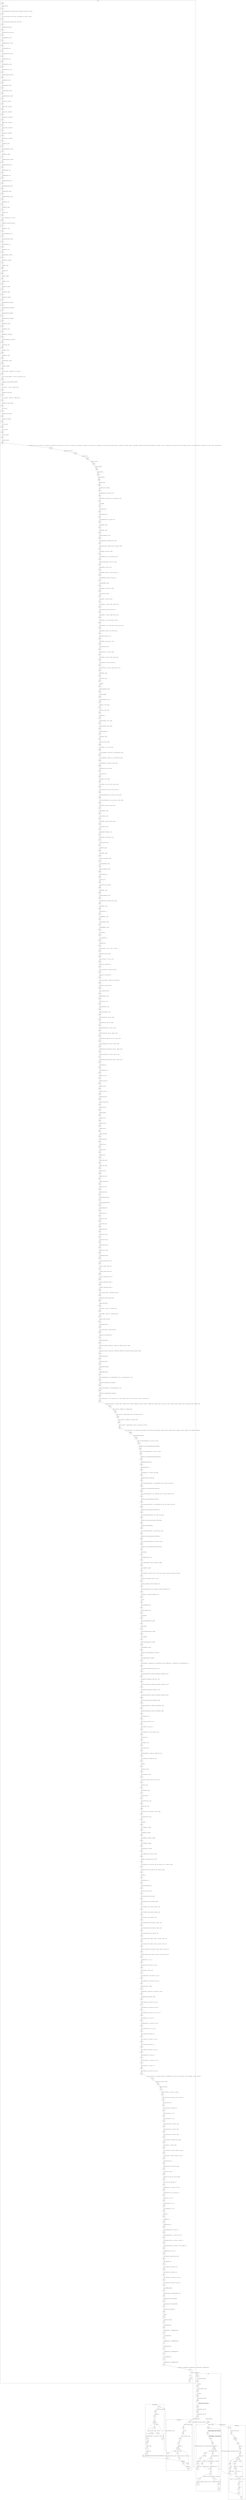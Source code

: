 digraph CFA {
106 [shape="circle" label="N106\n449"]
119 [shape="circle" label="N119\n448"]
120 [shape="circle" label="N120\n447"]
121 [shape="circle" label="N121\n446"]
122 [shape="circle" label="N122\n445"]
123 [shape="circle" label="N123\n444"]
124 [shape="circle" label="N124\n443"]
125 [shape="circle" label="N125\n442"]
126 [shape="circle" label="N126\n441"]
127 [shape="circle" label="N127\n440"]
128 [shape="circle" label="N128\n439"]
129 [shape="circle" label="N129\n438"]
130 [shape="circle" label="N130\n437"]
131 [shape="circle" label="N131\n436"]
132 [shape="circle" label="N132\n435"]
133 [shape="circle" label="N133\n434"]
134 [shape="circle" label="N134\n433"]
135 [shape="circle" label="N135\n432"]
136 [shape="circle" label="N136\n431"]
137 [shape="circle" label="N137\n430"]
138 [shape="circle" label="N138\n429"]
139 [shape="circle" label="N139\n428"]
140 [shape="circle" label="N140\n427"]
141 [shape="circle" label="N141\n426"]
142 [shape="circle" label="N142\n425"]
143 [shape="circle" label="N143\n424"]
144 [shape="circle" label="N144\n423"]
145 [shape="circle" label="N145\n422"]
146 [shape="circle" label="N146\n421"]
147 [shape="circle" label="N147\n420"]
148 [shape="circle" label="N148\n419"]
149 [shape="circle" label="N149\n418"]
150 [shape="circle" label="N150\n417"]
151 [shape="circle" label="N151\n416"]
152 [shape="circle" label="N152\n415"]
153 [shape="circle" label="N153\n414"]
154 [shape="circle" label="N154\n413"]
155 [shape="circle" label="N155\n412"]
156 [shape="circle" label="N156\n411"]
157 [shape="circle" label="N157\n410"]
158 [shape="circle" label="N158\n409"]
159 [shape="circle" label="N159\n408"]
160 [shape="circle" label="N160\n407"]
161 [shape="circle" label="N161\n406"]
162 [shape="circle" label="N162\n405"]
163 [shape="circle" label="N163\n404"]
164 [shape="circle" label="N164\n403"]
165 [shape="circle" label="N165\n402"]
166 [shape="circle" label="N166\n401"]
167 [shape="circle" label="N167\n400"]
168 [shape="circle" label="N168\n399"]
169 [shape="circle" label="N169\n398"]
170 [shape="circle" label="N170\n397"]
171 [shape="circle" label="N171\n396"]
172 [shape="circle" label="N172\n395"]
173 [shape="circle" label="N173\n394"]
174 [shape="circle" label="N174\n393"]
175 [shape="circle" label="N175\n392"]
176 [shape="circle" label="N176\n391"]
177 [shape="circle" label="N177\n390"]
178 [shape="circle" label="N178\n389"]
179 [shape="circle" label="N179\n388"]
180 [shape="circle" label="N180\n387"]
181 [shape="circle" label="N181\n386"]
182 [shape="circle" label="N182\n385"]
183 [shape="circle" label="N183\n384"]
184 [shape="circle" label="N184\n383"]
185 [shape="circle" label="N185\n382"]
186 [shape="circle" label="N186\n381"]
187 [shape="circle" label="N187\n380"]
188 [shape="circle" label="N188\n379"]
189 [shape="circle" label="N189\n378"]
190 [shape="circle" label="N190\n377"]
191 [shape="circle" label="N191\n376"]
192 [shape="circle" label="N192\n375"]
193 [shape="circle" label="N193\n374"]
194 [shape="circle" label="N194\n373"]
195 [shape="circle" label="N195\n372"]
196 [shape="circle" label="N196\n371"]
197 [shape="circle" label="N197\n370"]
198 [shape="circle" label="N198\n369"]
199 [shape="circle" label="N199\n368"]
200 [shape="circle" label="N200\n367"]
201 [shape="circle" label="N201\n366"]
202 [shape="circle" label="N202\n365"]
203 [shape="circle" label="N203\n364"]
204 [shape="circle" label="N204\n363"]
205 [shape="circle" label="N205\n362"]
206 [shape="circle" label="N206\n361"]
207 [shape="circle" label="N207\n360"]
208 [shape="circle" label="N208\n359"]
209 [shape="circle" label="N209\n358"]
210 [shape="circle" label="N210\n357"]
211 [shape="circle" label="N211\n356"]
212 [shape="circle" label="N212\n355"]
213 [shape="circle" label="N213\n354"]
214 [shape="circle" label="N214\n353"]
215 [shape="circle" label="N215\n352"]
216 [shape="circle" label="N216\n351"]
217 [shape="circle" label="N217\n350"]
218 [shape="circle" label="N218\n349"]
219 [shape="circle" label="N219\n348"]
220 [shape="circle" label="N220\n347"]
221 [shape="circle" label="N221\n346"]
222 [shape="circle" label="N222\n345"]
223 [shape="circle" label="N223\n344"]
224 [shape="circle" label="N224\n343"]
225 [shape="circle" label="N225\n342"]
226 [shape="circle" label="N226\n341"]
227 [shape="circle" label="N227\n340"]
228 [shape="circle" label="N228\n339"]
229 [shape="circle" label="N229\n338"]
230 [shape="circle" label="N230\n337"]
231 [shape="circle" label="N231\n336"]
232 [shape="circle" label="N232\n335"]
233 [shape="circle" label="N233\n334"]
234 [shape="circle" label="N234\n333"]
235 [shape="circle" label="N235\n332"]
236 [shape="circle" label="N236\n331"]
237 [shape="circle" label="N237\n330"]
238 [shape="circle" label="N238\n329"]
239 [shape="circle" label="N239\n328"]
240 [shape="circle" label="N240\n327"]
241 [shape="circle" label="N241\n326"]
242 [shape="circle" label="N242\n325"]
243 [shape="circle" label="N243\n324"]
244 [shape="circle" label="N244\n323"]
245 [shape="circle" label="N245\n322"]
246 [shape="circle" label="N246\n321"]
247 [shape="circle" label="N247\n320"]
248 [shape="circle" label="N248\n319"]
249 [shape="circle" label="N249\n318"]
250 [shape="circle" label="N250\n317"]
251 [shape="circle" label="N251\n316"]
252 [shape="circle" label="N252\n315"]
253 [shape="circle" label="N253\n314"]
254 [shape="circle" label="N254\n313"]
255 [shape="circle" label="N255\n312"]
256 [shape="circle" label="N256\n311"]
257 [shape="circle" label="N257\n310"]
258 [shape="circle" label="N258\n309"]
259 [shape="circle" label="N259\n308"]
260 [shape="circle" label="N260\n307"]
261 [shape="circle" label="N261\n306"]
262 [shape="circle" label="N262\n305"]
263 [shape="circle" label="N263\n304"]
264 [shape="circle" label="N264\n303"]
265 [shape="circle" label="N265\n302"]
266 [shape="circle" label="N266\n301"]
267 [shape="circle" label="N267\n300"]
268 [shape="circle" label="N268\n299"]
269 [shape="circle" label="N269\n298"]
270 [shape="circle" label="N270\n297"]
271 [shape="circle" label="N271\n296"]
272 [shape="circle" label="N272\n295"]
273 [shape="circle" label="N273\n294"]
274 [shape="circle" label="N274\n293"]
275 [shape="circle" label="N275\n292"]
276 [shape="circle" label="N276\n291"]
277 [shape="circle" label="N277\n290"]
278 [shape="circle" label="N278\n289"]
279 [shape="circle" label="N279\n288"]
280 [shape="circle" label="N280\n287"]
281 [shape="circle" label="N281\n286"]
282 [shape="circle" label="N282\n285"]
283 [shape="circle" label="N283\n284"]
284 [shape="circle" label="N284\n283"]
285 [shape="circle" label="N285\n282"]
286 [shape="circle" label="N286\n281"]
287 [shape="circle" label="N287\n280"]
288 [shape="circle" label="N288\n279"]
289 [shape="circle" label="N289\n278"]
290 [shape="circle" label="N290\n277"]
291 [shape="circle" label="N291\n276"]
292 [shape="circle" label="N292\n275"]
293 [shape="circle" label="N293\n274"]
294 [shape="circle" label="N294\n273"]
295 [shape="circle" label="N295\n272"]
296 [shape="circle" label="N296\n271"]
297 [shape="circle" label="N297\n270"]
298 [shape="circle" label="N298\n269"]
299 [shape="circle" label="N299\n268"]
300 [shape="circle" label="N300\n267"]
301 [shape="circle" label="N301\n266"]
302 [shape="circle" label="N302\n265"]
303 [shape="circle" label="N303\n264"]
304 [shape="circle" label="N304\n263"]
305 [shape="circle" label="N305\n262"]
306 [shape="circle" label="N306\n261"]
307 [shape="circle" label="N307\n260"]
308 [shape="circle" label="N308\n259"]
309 [shape="circle" label="N309\n258"]
310 [shape="circle" label="N310\n257"]
311 [shape="circle" label="N311\n256"]
312 [shape="circle" label="N312\n255"]
313 [shape="circle" label="N313\n254"]
314 [shape="circle" label="N314\n253"]
315 [shape="circle" label="N315\n252"]
316 [shape="circle" label="N316\n251"]
317 [shape="circle" label="N317\n250"]
318 [shape="circle" label="N318\n249"]
319 [shape="circle" label="N319\n248"]
320 [shape="circle" label="N320\n247"]
321 [shape="circle" label="N321\n246"]
322 [shape="circle" label="N322\n245"]
323 [shape="circle" label="N323\n244"]
324 [shape="circle" label="N324\n243"]
325 [shape="circle" label="N325\n242"]
326 [shape="circle" label="N326\n241"]
327 [shape="circle" label="N327\n240"]
328 [shape="circle" label="N328\n239"]
329 [shape="circle" label="N329\n238"]
330 [shape="circle" label="N330\n237"]
331 [shape="circle" label="N331\n236"]
332 [shape="circle" label="N332\n235"]
333 [shape="circle" label="N333\n234"]
334 [shape="circle" label="N334\n233"]
335 [shape="circle" label="N335\n232"]
336 [shape="circle" label="N336\n231"]
337 [shape="circle" label="N337\n230"]
338 [shape="circle" label="N338\n229"]
339 [shape="circle" label="N339\n228"]
340 [shape="circle" label="N340\n227"]
341 [shape="circle" label="N341\n226"]
342 [shape="circle" label="N342\n225"]
343 [shape="circle" label="N343\n224"]
344 [shape="circle" label="N344\n223"]
345 [shape="circle" label="N345\n222"]
346 [shape="circle" label="N346\n221"]
347 [shape="circle" label="N347\n220"]
348 [shape="circle" label="N348\n219"]
349 [shape="circle" label="N349\n218"]
350 [shape="circle" label="N350\n217"]
351 [shape="circle" label="N351\n216"]
352 [shape="circle" label="N352\n215"]
353 [shape="circle" label="N353\n214"]
354 [shape="circle" label="N354\n213"]
355 [shape="circle" label="N355\n212"]
356 [shape="circle" label="N356\n211"]
357 [shape="circle" label="N357\n210"]
358 [shape="circle" label="N358\n209"]
359 [shape="circle" label="N359\n208"]
360 [shape="circle" label="N360\n207"]
361 [shape="circle" label="N361\n206"]
362 [shape="circle" label="N362\n205"]
363 [shape="circle" label="N363\n204"]
364 [shape="circle" label="N364\n203"]
365 [shape="circle" label="N365\n202"]
366 [shape="circle" label="N366\n201"]
367 [shape="circle" label="N367\n200"]
368 [shape="circle" label="N368\n199"]
369 [shape="circle" label="N369\n198"]
370 [shape="circle" label="N370\n197"]
371 [shape="circle" label="N371\n196"]
372 [shape="circle" label="N372\n195"]
373 [shape="circle" label="N373\n194"]
374 [shape="circle" label="N374\n193"]
375 [shape="circle" label="N375\n192"]
376 [shape="circle" label="N376\n191"]
377 [shape="circle" label="N377\n190"]
378 [shape="circle" label="N378\n189"]
379 [shape="circle" label="N379\n188"]
380 [shape="circle" label="N380\n187"]
381 [shape="circle" label="N381\n186"]
382 [shape="circle" label="N382\n185"]
383 [shape="circle" label="N383\n184"]
384 [shape="circle" label="N384\n183"]
385 [shape="circle" label="N385\n182"]
386 [shape="circle" label="N386\n181"]
387 [shape="circle" label="N387\n180"]
388 [shape="circle" label="N388\n179"]
389 [shape="circle" label="N389\n178"]
390 [shape="circle" label="N390\n177"]
391 [shape="circle" label="N391\n176"]
392 [shape="circle" label="N392\n175"]
393 [shape="circle" label="N393\n174"]
394 [shape="circle" label="N394\n173"]
395 [shape="circle" label="N395\n172"]
396 [shape="circle" label="N396\n171"]
397 [shape="circle" label="N397\n170"]
398 [shape="circle" label="N398\n169"]
399 [shape="circle" label="N399\n168"]
400 [shape="circle" label="N400\n167"]
401 [shape="circle" label="N401\n166"]
402 [shape="circle" label="N402\n165"]
403 [shape="circle" label="N403\n164"]
404 [shape="circle" label="N404\n163"]
405 [shape="circle" label="N405\n162"]
406 [shape="circle" label="N406\n161"]
407 [shape="circle" label="N407\n160"]
408 [shape="circle" label="N408\n159"]
409 [shape="circle" label="N409\n158"]
410 [shape="circle" label="N410\n157"]
411 [shape="circle" label="N411\n156"]
412 [shape="circle" label="N412\n155"]
413 [shape="circle" label="N413\n154"]
414 [shape="circle" label="N414\n153"]
415 [shape="circle" label="N415\n152"]
416 [shape="circle" label="N416\n151"]
417 [shape="circle" label="N417\n150"]
418 [shape="circle" label="N418\n149"]
419 [shape="circle" label="N419\n148"]
420 [shape="circle" label="N420\n147"]
421 [shape="circle" label="N421\n146"]
422 [shape="circle" label="N422\n145"]
423 [shape="circle" label="N423\n144"]
424 [shape="circle" label="N424\n143"]
425 [shape="circle" label="N425\n142"]
426 [shape="circle" label="N426\n141"]
427 [shape="circle" label="N427\n140"]
428 [shape="circle" label="N428\n139"]
429 [shape="circle" label="N429\n138"]
430 [shape="circle" label="N430\n137"]
431 [shape="circle" label="N431\n136"]
432 [shape="circle" label="N432\n135"]
433 [shape="circle" label="N433\n134"]
434 [shape="circle" label="N434\n133"]
435 [shape="circle" label="N435\n132"]
436 [shape="circle" label="N436\n131"]
437 [shape="circle" label="N437\n130"]
438 [shape="circle" label="N438\n129"]
439 [shape="circle" label="N439\n128"]
440 [shape="circle" label="N440\n127"]
441 [shape="circle" label="N441\n126"]
442 [shape="circle" label="N442\n125"]
443 [shape="circle" label="N443\n124"]
444 [shape="circle" label="N444\n123"]
445 [shape="circle" label="N445\n122"]
446 [shape="circle" label="N446\n121"]
447 [shape="circle" label="N447\n120"]
448 [shape="circle" label="N448\n119"]
449 [shape="circle" label="N449\n118"]
450 [shape="circle" label="N450\n117"]
451 [shape="circle" label="N451\n116"]
452 [shape="circle" label="N452\n115"]
453 [shape="circle" label="N453\n114"]
454 [shape="circle" label="N454\n113"]
455 [shape="circle" label="N455\n112"]
456 [shape="circle" label="N456\n111"]
457 [shape="circle" label="N457\n110"]
458 [shape="circle" label="N458\n109"]
459 [shape="circle" label="N459\n108"]
460 [shape="circle" label="N460\n107"]
461 [shape="circle" label="N461\n106"]
462 [shape="circle" label="N462\n105"]
463 [shape="circle" label="N463\n104"]
464 [shape="circle" label="N464\n103"]
465 [shape="circle" label="N465\n102"]
466 [shape="circle" label="N466\n101"]
467 [shape="circle" label="N467\n100"]
468 [shape="circle" label="N468\n99"]
469 [shape="circle" label="N469\n98"]
470 [shape="circle" label="N470\n97"]
471 [shape="circle" label="N471\n96"]
472 [shape="circle" label="N472\n95"]
473 [shape="circle" label="N473\n94"]
474 [shape="circle" label="N474\n93"]
475 [shape="circle" label="N475\n92"]
476 [shape="circle" label="N476\n91"]
477 [shape="circle" label="N477\n90"]
478 [shape="circle" label="N478\n89"]
479 [shape="circle" label="N479\n88"]
480 [shape="circle" label="N480\n87"]
481 [shape="circle" label="N481\n86"]
482 [shape="circle" label="N482\n85"]
483 [shape="circle" label="N483\n84"]
484 [shape="circle" label="N484\n83"]
485 [shape="circle" label="N485\n82"]
486 [shape="circle" label="N486\n81"]
487 [shape="circle" label="N487\n80"]
488 [shape="circle" label="N488\n79"]
489 [shape="circle" label="N489\n78"]
490 [shape="circle" label="N490\n77"]
491 [shape="circle" label="N491\n76"]
492 [shape="circle" label="N492\n75"]
493 [shape="circle" label="N493\n74"]
494 [shape="circle" label="N494\n73"]
495 [shape="circle" label="N495\n72"]
496 [shape="circle" label="N496\n71"]
497 [shape="circle" label="N497\n70"]
498 [shape="circle" label="N498\n69"]
499 [shape="circle" label="N499\n68"]
500 [shape="circle" label="N500\n67"]
501 [shape="circle" label="N501\n66"]
502 [shape="circle" label="N502\n65"]
503 [shape="circle" label="N503\n64"]
504 [shape="circle" label="N504\n63"]
505 [shape="circle" label="N505\n62"]
506 [shape="circle" label="N506\n61"]
507 [shape="circle" label="N507\n60"]
508 [shape="circle" label="N508\n59"]
509 [shape="circle" label="N509\n58"]
510 [shape="circle" label="N510\n57"]
511 [shape="circle" label="N511\n56"]
512 [shape="circle" label="N512\n55"]
513 [shape="circle" label="N513\n54"]
514 [shape="circle" label="N514\n53"]
515 [shape="circle" label="N515\n52"]
516 [shape="circle" label="N516\n51"]
517 [shape="circle" label="N517\n50"]
518 [shape="circle" label="N518\n49"]
519 [shape="circle" label="N519\n48"]
520 [shape="circle" label="N520\n47"]
521 [shape="circle" label="N521\n46"]
522 [shape="circle" label="N522\n45"]
523 [shape="circle" label="N523\n44"]
524 [shape="circle" label="N524\n43"]
525 [shape="circle" label="N525\n42"]
526 [shape="circle" label="N526\n41"]
527 [shape="circle" label="N527\n40"]
528 [shape="circle" label="N528\n39"]
529 [shape="circle" label="N529\n38"]
530 [shape="circle" label="N530\n37"]
531 [shape="circle" label="N531\n36"]
532 [shape="circle" label="N532\n35"]
533 [shape="circle" label="N533\n34"]
534 [shape="circle" label="N534\n33"]
535 [shape="circle" label="N535\n32"]
536 [shape="circle" label="N536\n31"]
537 [shape="circle" label="N537\n30"]
538 [shape="circle" label="N538\n29"]
539 [shape="circle" label="N539\n28"]
540 [shape="circle" label="N540\n27"]
541 [shape="circle" label="N541\n26"]
542 [shape="circle" label="N542\n25"]
543 [shape="circle" label="N543\n24"]
544 [shape="circle" label="N544\n23"]
545 [shape="circle" label="N545\n22"]
546 [shape="circle" label="N546\n21"]
547 [shape="circle" label="N547\n20"]
548 [shape="circle" label="N548\n19"]
549 [shape="circle" label="N549\n18"]
550 [shape="circle" label="N550\n17"]
551 [shape="circle" label="N551\n16"]
552 [shape="circle" label="N552\n15"]
553 [shape="circle" label="N553\n14"]
554 [shape="circle" label="N554\n13"]
555 [shape="circle" label="N555\n12"]
107 [shape="circle" label="N107\n11"]
108 [shape="circle" label="N108\n10"]
109 [shape="circle" label="N109\n9"]
110 [shape="circle" label="N110\n8"]
111 [shape="circle" label="N111\n7"]
112 [shape="circle" label="N112\n6"]
113 [shape="circle" label="N113\n5"]
114 [shape="circle" label="N114\n4"]
115 [shape="circle" label="N115\n3"]
116 [shape="circle" label="N116\n2"]
76 [shape="circle" label="N76\n29"]
77 [shape="circle" label="N77\n28"]
78 [shape="circle" label="N78\n27"]
79 [shape="circle" label="N79\n26"]
80 [shape="circle" label="N80\n25"]
81 [shape="circle" label="N81\n24"]
82 [shape="circle" label="N82\n23"]
83 [shape="circle" label="N83\n22"]
84 [shape="circle" label="N84\n21"]
63 [shape="circle" label="N63\n12"]
64 [shape="circle" label="N64\n11"]
65 [shape="circle" label="N65\n10"]
66 [shape="circle" label="N66\n9"]
67 [shape="circle" label="N67\n8"]
68 [shape="doublecircle" label="N68\n7"]
71 [shape="circle" label="N71\n6"]
73 [shape="circle" label="N73\n5"]
74 [shape="circle" label="N74\n4"]
62 [shape="circle" label="N62\n3"]
85 [shape="circle" label="N85\n20"]
44 [shape="circle" label="N44\n17"]
45 [shape="circle" label="N45\n16"]
46 [shape="doubleoctagon" label="N46\n15"]
47 [shape="circle" label="N47\n14"]
49 [shape="circle" label="N49\n13"]
50 [shape="circle" label="N50\n12"]
51 [shape="doublecircle" label="N51\n11"]
54 [shape="circle" label="N54\n10"]
48 [shape="circle" label="N48\n9"]
43 [shape="circle" label="N43\n8"]
86 [shape="circle" label="N86\n19"]
87 [shape="circle" label="N87\n18"]
88 [shape="circle" label="N88\n17"]
89 [shape="circle" label="N89\n16"]
90 [shape="doublecircle" label="N90\n15"]
93 [shape="circle" label="N93\n14"]
103 [shape="circle" label="N103\n13"]
104 [shape="circle" label="N104\n12"]
75 [shape="circle" label="N75\n11"]
117 [shape="circle" label="N117\n1"]
105 [shape="circle" label="N105\n0"]
92 [shape="circle" label="N92\n10"]
94 [shape="diamond" label="N94\n9"]
96 [shape="circle" label="N96\n8"]
97 [shape="circle" label="N97\n6"]
98 [shape="diamond" label="N98\n5"]
101 [shape="circle" label="N101\n4"]
556 [shape="circle" label="N556\n0"]
100 [shape="circle" label="N100\n2"]
99 [shape="circle" label="N99\n1"]
91 [shape="circle" label="N91\n0"]
95 [shape="circle" label="N95\n7"]
53 [shape="diamond" label="N53\n7"]
55 [shape="circle" label="N55\n1"]
52 [shape="circle" label="N52\n0"]
56 [shape="circle" label="N56\n6"]
57 [shape="circle" label="N57\n5"]
58 [shape="circle" label="N58\n4"]
59 [shape="circle" label="N59\n3"]
60 [shape="circle" label="N60\n2"]
70 [shape="circle" label="N70\n2"]
31 [shape="circle" label="N31\n11"]
32 [shape="circle" label="N32\n10"]
33 [shape="circle" label="N33\n9"]
34 [shape="doublecircle" label="N34\n8"]
37 [shape="circle" label="N37\n2"]
42 [shape="circle" label="N42\n1"]
30 [shape="circle" label="N30\n0"]
72 [shape="circle" label="N72\n1"]
69 [shape="circle" label="N69\n0"]
36 [shape="diamond" label="N36\n7"]
38 [shape="circle" label="N38\n6"]
35 [shape="circle" label="N35\n5"]
39 [shape="circle" label="N39\n4"]
40 [shape="circle" label="N40\n3"]
node [shape="circle"]
subgraph cluster___bswap_16 {
label="__bswap_16()"
}
subgraph cluster___bswap_32 {
label="__bswap_32()"
}
subgraph cluster___bswap_64 {
label="__bswap_64()"
}
subgraph cluster___uint16_identity {
label="__uint16_identity()"
}
subgraph cluster___uint32_identity {
label="__uint32_identity()"
}
subgraph cluster___uint64_identity {
label="__uint64_identity()"
}
subgraph cluster_bubble_sort {
label="bubble_sort()"
44 -> 45 [label="Function start dummy edge"]
45 -> 46 [label="for"]
46 -> 47 [label=""]
47 -> 49 [label="int done = 1;"]
49 -> 50 [label="for"]
50 -> 51 [label="unsigned i = 0;"]
51 -> 53 [label="[(i + 1) < nelem]"]
51 -> 54 [label="[!((i + 1) < nelem)]"]
54 -> 48 [label="break"]
48 -> 43 [label="default return"]
53 -> 56 [label="[(array[i + 1]) < (array[i])]"]
53 -> 55 [label="[!((array[i + 1]) < (array[i]))]"]
55 -> 52 [label=""]
52 -> 51 [label="i = i + 1;"]
56 -> 57 [label="int t = array[i + 1];"]
57 -> 58 [label="array[i + 1] = array[i];"]
58 -> 59 [label="array[i] = t;"]
59 -> 60 [label="done = 0;"]
60 -> 55 [label=""]}
subgraph cluster_insert_ordered {
label="insert_ordered()"
31 -> 32 [label="Function start dummy edge"]
32 -> 33 [label="unsigned i = 0;"]
33 -> 34 [label="for"]
34 -> 36 [label="[i != nelem]"]
34 -> 37 [label="[!(i != nelem)]"]
37 -> 42 [label="array[i] = item;"]
42 -> 30 [label="default return"]
36 -> 39 [label="[item < (array[i])]"]
36 -> 38 [label="[!(item < (array[i]))]"]
38 -> 35 [label=""]
35 -> 34 [label="i = i + 1;"]
39 -> 40 [label="memmove(&(array[i + 1]), &(array[i]), 4UL * (nelem - i));"]
40 -> 37 [label="break"]}
subgraph cluster_insertion_sort {
label="insertion_sort()"
63 -> 64 [label="Function start dummy edge"]
64 -> 65 [label="int *temp;"]
65 -> 66 [label="temp = malloc(4UL * nelem);"]
66 -> 67 [label="for"]
67 -> 68 [label="unsigned i = 0;"]
68 -> 70 [label="[i != nelem]"]
68 -> 71 [label="[!(i != nelem)]"]
71 -> 73 [label="memcpy(array, temp, 4UL * nelem);"]
73 -> 74 [label="free(temp);"]
74 -> 62 [label="default return"]
70 -> 72 [label="insert_ordered(temp, i, array[i]);" style="dotted" arrowhead="empty"]
72 -> 69 [label=""]
69 -> 68 [label="i = i + 1;"]}
subgraph cluster_main {
label="main()"
106 -> 119 [label="INIT GLOBAL VARS"]
119 -> 120 [label="void __assert_fail(const char *__assertion, const char *__file, unsigned int __line, const char *__function);"]
120 -> 121 [label="void __assert_perror_fail(int __errnum, const char *__file, unsigned int __line, const char *__function);"]
121 -> 122 [label="void __assert(const char *__assertion, const char *__file, int __line);"]
122 -> 123 [label="typedef unsigned long int size_t;"]
123 -> 124 [label="typedef __builtin_va_list __gnuc_va_list;"]
124 -> 125 [label="typedef unsigned char __u_char;"]
125 -> 126 [label="typedef unsigned short int __u_short;"]
126 -> 127 [label="typedef unsigned int __u_int;"]
127 -> 128 [label="typedef unsigned long int __u_long;"]
128 -> 129 [label="typedef signed char __int8_t;"]
129 -> 130 [label="typedef unsigned char __uint8_t;"]
130 -> 131 [label="typedef signed short int __int16_t;"]
131 -> 132 [label="typedef unsigned short int __uint16_t;"]
132 -> 133 [label="typedef signed int __int32_t;"]
133 -> 134 [label="typedef unsigned int __uint32_t;"]
134 -> 135 [label="typedef signed long int __int64_t;"]
135 -> 136 [label="typedef unsigned long int __uint64_t;"]
136 -> 137 [label="typedef __int8_t __int_least8_t;"]
137 -> 138 [label="typedef __uint8_t __uint_least8_t;"]
138 -> 139 [label="typedef __int16_t __int_least16_t;"]
139 -> 140 [label="typedef __uint16_t __uint_least16_t;"]
140 -> 141 [label="typedef __int32_t __int_least32_t;"]
141 -> 142 [label="typedef __uint32_t __uint_least32_t;"]
142 -> 143 [label="typedef __int64_t __int_least64_t;"]
143 -> 144 [label="typedef __uint64_t __uint_least64_t;"]
144 -> 145 [label="typedef long int __quad_t;"]
145 -> 146 [label="typedef unsigned long int __u_quad_t;"]
146 -> 147 [label="typedef long int __intmax_t;"]
147 -> 148 [label="typedef unsigned long int __uintmax_t;"]
148 -> 149 [label="typedef unsigned long int __dev_t;"]
149 -> 150 [label="typedef unsigned int __uid_t;"]
150 -> 151 [label="typedef unsigned int __gid_t;"]
151 -> 152 [label="typedef unsigned long int __ino_t;"]
152 -> 153 [label="typedef unsigned long int __ino64_t;"]
153 -> 154 [label="typedef unsigned int __mode_t;"]
154 -> 155 [label="typedef unsigned long int __nlink_t;"]
155 -> 156 [label="typedef long int __off_t;"]
156 -> 157 [label="typedef long int __off64_t;"]
157 -> 158 [label="typedef int __pid_t;"]
158 -> 159 [label="struct __anon_type___fsid_t {   int __val[2]; } ;"]
159 -> 160 [label="typedef struct __anon_type___fsid_t __fsid_t;"]
160 -> 161 [label="typedef long int __clock_t;"]
161 -> 162 [label="typedef unsigned long int __rlim_t;"]
162 -> 163 [label="typedef unsigned long int __rlim64_t;"]
163 -> 164 [label="typedef unsigned int __id_t;"]
164 -> 165 [label="typedef long int __time_t;"]
165 -> 166 [label="typedef unsigned int __useconds_t;"]
166 -> 167 [label="typedef long int __suseconds_t;"]
167 -> 168 [label="typedef int __daddr_t;"]
168 -> 169 [label="typedef int __key_t;"]
169 -> 170 [label="typedef int __clockid_t;"]
170 -> 171 [label="typedef void *__timer_t;"]
171 -> 172 [label="typedef long int __blksize_t;"]
172 -> 173 [label="typedef long int __blkcnt_t;"]
173 -> 174 [label="typedef long int __blkcnt64_t;"]
174 -> 175 [label="typedef unsigned long int __fsblkcnt_t;"]
175 -> 176 [label="typedef unsigned long int __fsblkcnt64_t;"]
176 -> 177 [label="typedef unsigned long int __fsfilcnt_t;"]
177 -> 178 [label="typedef unsigned long int __fsfilcnt64_t;"]
178 -> 179 [label="typedef long int __fsword_t;"]
179 -> 180 [label="typedef long int __ssize_t;"]
180 -> 181 [label="typedef long int __syscall_slong_t;"]
181 -> 182 [label="typedef unsigned long int __syscall_ulong_t;"]
182 -> 183 [label="typedef __off64_t __loff_t;"]
183 -> 184 [label="typedef char *__caddr_t;"]
184 -> 185 [label="typedef long int __intptr_t;"]
185 -> 186 [label="typedef unsigned int __socklen_t;"]
186 -> 187 [label="typedef int __sig_atomic_t;"]
187 -> 188 [label="union __anon_type_0 {   unsigned int __wch;   char __wchb[4]; } ;"]
188 -> 189 [label="struct __anon_type___mbstate_t {   int __count;   union __anon_type_0 __value; } ;"]
189 -> 190 [label="typedef struct __anon_type___mbstate_t __mbstate_t;"]
190 -> 191 [label="struct _G_fpos_t {   __off_t __pos;   __mbstate_t __state; } ;"]
191 -> 192 [label="typedef struct _G_fpos_t __fpos_t;"]
192 -> 193 [label="struct _G_fpos64_t {   __off64_t __pos;   __mbstate_t __state; } ;"]
193 -> 194 [label="typedef struct _G_fpos64_t __fpos64_t;"]
194 -> 195 [label="struct _IO_FILE ;"]
195 -> 196 [label="typedef struct _IO_FILE __FILE;"]
196 -> 197 [label="typedef struct _IO_FILE FILE;"]
197 -> 198 [label="struct _IO_marker ;"]
198 -> 199 [label="struct _IO_codecvt ;"]
199 -> 200 [label="struct _IO_wide_data ;"]
200 -> 201 [label="typedef void _IO_lock_t;"]
201 -> 202 [label="struct _IO_FILE {   int _flags;   char *_IO_read_ptr;   char *_IO_read_end;   char *_IO_read_base;   char *_IO_write_base;   char *_IO_write_ptr;   char *_IO_write_end;   char *_IO_buf_base;   char *_IO_buf_end;   char *_IO_save_base;   char *_IO_backup_base;   char *_IO_save_end;   struct _IO_marker *_markers;   struct _IO_FILE *_chain;   int _fileno;   int _flags2;   __off_t _old_offset;   unsigned short _cur_column;   signed char _vtable_offset;   char _shortbuf[1];   _IO_lock_t *_lock;   __off64_t _offset;   struct _IO_codecvt *_codecvt;   struct _IO_wide_data *_wide_data;   struct _IO_FILE *_freeres_list;   void *_freeres_buf;   size_t __pad5;   int _mode;   char _unused2[40UL]; } ;"]
202 -> 203 [label="typedef __gnuc_va_list va_list;"]
203 -> 204 [label="typedef __off_t off_t;"]
204 -> 205 [label="typedef __ssize_t ssize_t;"]
205 -> 206 [label="typedef __fpos_t fpos_t;"]
206 -> 207 [label="extern FILE *stdin;"]
207 -> 208 [label="extern FILE *stdout;"]
208 -> 209 [label="extern FILE *stderr;"]
209 -> 210 [label="int remove(const char *__filename);"]
210 -> 211 [label="int rename(const char *__old, const char *__new);"]
211 -> 212 [label="int renameat(int __oldfd, const char *__old, int __newfd, const char *__new);"]
212 -> 213 [label="FILE *tmpfile();"]
213 -> 214 [label="char *tmpnam(char *__s);"]
214 -> 215 [label="char *tmpnam_r(char *__s);"]
215 -> 216 [label="char *tempnam(const char *__dir, const char *__pfx);"]
216 -> 217 [label="int fclose(FILE *__stream);"]
217 -> 218 [label="int fflush(FILE *__stream);"]
218 -> 219 [label="int fflush_unlocked(FILE *__stream);"]
219 -> 220 [label="FILE *fopen(const char *__filename, const char *__modes);"]
220 -> 221 [label="FILE *freopen(const char *__filename, const char *__modes, FILE *__stream);"]
221 -> 222 [label="FILE *fdopen(int __fd, const char *__modes);"]
222 -> 223 [label="FILE *fmemopen(void *__s, size_t __len, const char *__modes);"]
223 -> 224 [label="FILE *open_memstream(char **__bufloc, size_t *__sizeloc);"]
224 -> 225 [label="void setbuf(FILE *__stream, char *__buf);"]
225 -> 226 [label="int setvbuf(FILE *__stream, char *__buf, int __modes, size_t __n);"]
226 -> 227 [label="void setbuffer(FILE *__stream, char *__buf, size_t __size);"]
227 -> 228 [label="void setlinebuf(FILE *__stream);"]
228 -> 229 [label="int fprintf(FILE *__stream, const char *__format, ...);"]
229 -> 230 [label="int printf(const char *__format, ...);"]
230 -> 231 [label="int sprintf(char *__s, const char *__format, ...);"]
231 -> 232 [label="int vfprintf(FILE *__s, const char *__format, __gnuc_va_list __arg);"]
232 -> 233 [label="int vprintf(const char *__format, __gnuc_va_list __arg);"]
233 -> 234 [label="int vsprintf(char *__s, const char *__format, __gnuc_va_list __arg);"]
234 -> 235 [label="int snprintf(char *__s, size_t __maxlen, const char *__format, ...);"]
235 -> 236 [label="int vsnprintf(char *__s, size_t __maxlen, const char *__format, __gnuc_va_list __arg);"]
236 -> 237 [label="int vdprintf(int __fd, const char *__fmt, __gnuc_va_list __arg);"]
237 -> 238 [label="int dprintf(int __fd, const char *__fmt, ...);"]
238 -> 239 [label="int fscanf(FILE *__stream, const char *__format, ...);"]
239 -> 240 [label="int scanf(const char *__format, ...);"]
240 -> 241 [label="int sscanf(const char *__s, const char *__format, ...);"]
241 -> 242 [label="int vfscanf(FILE *__s, const char *__format, __gnuc_va_list __arg);"]
242 -> 243 [label="int vscanf(const char *__format, __gnuc_va_list __arg);"]
243 -> 244 [label="int vsscanf(const char *__s, const char *__format, __gnuc_va_list __arg);"]
244 -> 245 [label="int fgetc(FILE *__stream);"]
245 -> 246 [label="int getc(FILE *__stream);"]
246 -> 247 [label="int getchar();"]
247 -> 248 [label="int getc_unlocked(FILE *__stream);"]
248 -> 249 [label="int getchar_unlocked();"]
249 -> 250 [label="int fgetc_unlocked(FILE *__stream);"]
250 -> 251 [label="int fputc(int __c, FILE *__stream);"]
251 -> 252 [label="int putc(int __c, FILE *__stream);"]
252 -> 253 [label="int putchar(int __c);"]
253 -> 254 [label="int fputc_unlocked(int __c, FILE *__stream);"]
254 -> 255 [label="int putc_unlocked(int __c, FILE *__stream);"]
255 -> 256 [label="int putchar_unlocked(int __c);"]
256 -> 257 [label="int getw(FILE *__stream);"]
257 -> 258 [label="int putw(int __w, FILE *__stream);"]
258 -> 259 [label="char *fgets(char *__s, int __n, FILE *__stream);"]
259 -> 260 [label="__ssize_t __getdelim(char **__lineptr, size_t *__n, int __delimiter, FILE *__stream);"]
260 -> 261 [label="__ssize_t getdelim(char **__lineptr, size_t *__n, int __delimiter, FILE *__stream);"]
261 -> 262 [label="__ssize_t getline(char **__lineptr, size_t *__n, FILE *__stream);"]
262 -> 263 [label="int fputs(const char *__s, FILE *__stream);"]
263 -> 264 [label="int puts(const char *__s);"]
264 -> 265 [label="int ungetc(int __c, FILE *__stream);"]
265 -> 266 [label="size_t fread(void *__ptr, size_t __size, size_t __n, FILE *__stream);"]
266 -> 267 [label="size_t fwrite(const void *__ptr, size_t __size, size_t __n, FILE *__s);"]
267 -> 268 [label="size_t fread_unlocked(void *__ptr, size_t __size, size_t __n, FILE *__stream);"]
268 -> 269 [label="size_t fwrite_unlocked(const void *__ptr, size_t __size, size_t __n, FILE *__stream);"]
269 -> 270 [label="int fseek(FILE *__stream, long int __off, int __whence);"]
270 -> 271 [label="long int ftell(FILE *__stream);"]
271 -> 272 [label="void rewind(FILE *__stream);"]
272 -> 273 [label="int fseeko(FILE *__stream, __off_t __off, int __whence);"]
273 -> 274 [label="__off_t ftello(FILE *__stream);"]
274 -> 275 [label="int fgetpos(FILE *__stream, fpos_t *__pos);"]
275 -> 276 [label="int fsetpos(FILE *__stream, const fpos_t *__pos);"]
276 -> 277 [label="void clearerr(FILE *__stream);"]
277 -> 278 [label="int feof(FILE *__stream);"]
278 -> 279 [label="int ferror(FILE *__stream);"]
279 -> 280 [label="void clearerr_unlocked(FILE *__stream);"]
280 -> 281 [label="int feof_unlocked(FILE *__stream);"]
281 -> 282 [label="int ferror_unlocked(FILE *__stream);"]
282 -> 283 [label="void perror(const char *__s);"]
283 -> 284 [label="extern int sys_nerr;"]
284 -> 285 [label="extern const char * const sys_errlist[];"]
285 -> 286 [label="int fileno(FILE *__stream);"]
286 -> 287 [label="int fileno_unlocked(FILE *__stream);"]
287 -> 288 [label="FILE *popen(const char *__command, const char *__modes);"]
288 -> 289 [label="int pclose(FILE *__stream);"]
289 -> 290 [label="char *ctermid(char *__s);"]
290 -> 291 [label="void flockfile(FILE *__stream);"]
291 -> 292 [label="int ftrylockfile(FILE *__stream);"]
292 -> 293 [label="void funlockfile(FILE *__stream);"]
293 -> 294 [label="int __uflow(FILE *);"]
294 -> 295 [label="int __overflow(FILE *, int);"]
295 -> 296 [label="typedef int wchar_t;"]
296 -> 297 [label="enum __anon_type_1 {   P_ALL = 0,   P_PID = 1,   P_PGID = 2 } ;"]
297 -> 298 [label="typedef enum __anon_type_1 idtype_t;"]
298 -> 299 [label="struct __anon_type_div_t {   int quot;   int rem; } ;"]
299 -> 300 [label="typedef struct __anon_type_div_t div_t;"]
300 -> 301 [label="struct __anon_type_ldiv_t {   long int quot;   long int rem; } ;"]
301 -> 302 [label="typedef struct __anon_type_ldiv_t ldiv_t;"]
302 -> 303 [label="struct __anon_type_lldiv_t {   long long int quot;   long long int rem; } ;"]
303 -> 304 [label="typedef struct __anon_type_lldiv_t lldiv_t;"]
304 -> 305 [label="size_t __ctype_get_mb_cur_max();"]
305 -> 306 [label="double atof(const char *__nptr);"]
306 -> 307 [label="int atoi(const char *__nptr);"]
307 -> 308 [label="long int atol(const char *__nptr);"]
308 -> 309 [label="long long int atoll(const char *__nptr);"]
309 -> 310 [label="double strtod(const char *__nptr, char **__endptr);"]
310 -> 311 [label="float strtof(const char *__nptr, char **__endptr);"]
311 -> 312 [label="long double strtold(const char *__nptr, char **__endptr);"]
312 -> 313 [label="long int strtol(const char *__nptr, char **__endptr, int __base);"]
313 -> 314 [label="unsigned long int strtoul(const char *__nptr, char **__endptr, int __base);"]
314 -> 315 [label="long long int strtoq(const char *__nptr, char **__endptr, int __base);"]
315 -> 316 [label="unsigned long long int strtouq(const char *__nptr, char **__endptr, int __base);"]
316 -> 317 [label="long long int strtoll(const char *__nptr, char **__endptr, int __base);"]
317 -> 318 [label="unsigned long long int strtoull(const char *__nptr, char **__endptr, int __base);"]
318 -> 319 [label="char *l64a(long int __n);"]
319 -> 320 [label="long int a64l(const char *__s);"]
320 -> 321 [label="typedef __u_char u_char;"]
321 -> 322 [label="typedef __u_short u_short;"]
322 -> 323 [label="typedef __u_int u_int;"]
323 -> 324 [label="typedef __u_long u_long;"]
324 -> 325 [label="typedef __quad_t quad_t;"]
325 -> 326 [label="typedef __u_quad_t u_quad_t;"]
326 -> 327 [label="typedef __fsid_t fsid_t;"]
327 -> 328 [label="typedef __loff_t loff_t;"]
328 -> 329 [label="typedef __ino_t ino_t;"]
329 -> 330 [label="typedef __dev_t dev_t;"]
330 -> 331 [label="typedef __gid_t gid_t;"]
331 -> 332 [label="typedef __mode_t mode_t;"]
332 -> 333 [label="typedef __nlink_t nlink_t;"]
333 -> 334 [label="typedef __uid_t uid_t;"]
334 -> 335 [label="typedef __pid_t pid_t;"]
335 -> 336 [label="typedef __id_t id_t;"]
336 -> 337 [label="typedef __daddr_t daddr_t;"]
337 -> 338 [label="typedef __caddr_t caddr_t;"]
338 -> 339 [label="typedef __key_t key_t;"]
339 -> 340 [label="typedef __clock_t clock_t;"]
340 -> 341 [label="typedef __clockid_t clockid_t;"]
341 -> 342 [label="typedef __time_t time_t;"]
342 -> 343 [label="typedef __timer_t timer_t;"]
343 -> 344 [label="typedef unsigned long int ulong;"]
344 -> 345 [label="typedef unsigned short int ushort;"]
345 -> 346 [label="typedef unsigned int uint;"]
346 -> 347 [label="typedef __int8_t int8_t;"]
347 -> 348 [label="typedef __int16_t int16_t;"]
348 -> 349 [label="typedef __int32_t int32_t;"]
349 -> 350 [label="typedef __int64_t int64_t;"]
350 -> 351 [label="typedef __uint8_t u_int8_t;"]
351 -> 352 [label="typedef __uint16_t u_int16_t;"]
352 -> 353 [label="typedef __uint32_t u_int32_t;"]
353 -> 354 [label="typedef __uint64_t u_int64_t;"]
354 -> 355 [label="typedef signed int register_t;"]
355 -> 356 [label="__uint16_t __bswap_16(__uint16_t __bsx);"]
356 -> 357 [label="__uint32_t __bswap_32(__uint32_t __bsx);"]
357 -> 358 [label="__uint64_t __bswap_64(__uint64_t __bsx);"]
358 -> 359 [label="__uint16_t __uint16_identity(__uint16_t __x);"]
359 -> 360 [label="__uint32_t __uint32_identity(__uint32_t __x);"]
360 -> 361 [label="__uint64_t __uint64_identity(__uint64_t __x);"]
361 -> 362 [label="struct __anon_type___sigset_t {   unsigned long int __val[32UL]; } ;"]
362 -> 363 [label="typedef struct __anon_type___sigset_t __sigset_t;"]
363 -> 364 [label="typedef __sigset_t sigset_t;"]
364 -> 365 [label="struct timeval {   __time_t tv_sec;   __suseconds_t tv_usec; } ;"]
365 -> 366 [label="struct timespec {   __time_t tv_sec;   __syscall_slong_t tv_nsec; } ;"]
366 -> 367 [label="typedef __suseconds_t suseconds_t;"]
367 -> 368 [label="typedef long int __fd_mask;"]
368 -> 369 [label="struct __anon_type_fd_set {   __fd_mask __fds_bits[32]; } ;"]
369 -> 370 [label="typedef struct __anon_type_fd_set fd_set;"]
370 -> 371 [label="typedef __fd_mask fd_mask;"]
371 -> 372 [label="int select(int __nfds, fd_set *__readfds, fd_set *__writefds, fd_set *__exceptfds, struct timeval *__timeout);"]
372 -> 373 [label="int pselect(int __nfds, fd_set *__readfds, fd_set *__writefds, fd_set *__exceptfds, const struct timespec *__timeout, const __sigset_t *__sigmask);"]
373 -> 374 [label="typedef __blksize_t blksize_t;"]
374 -> 375 [label="typedef __blkcnt_t blkcnt_t;"]
375 -> 376 [label="typedef __fsblkcnt_t fsblkcnt_t;"]
376 -> 377 [label="typedef __fsfilcnt_t fsfilcnt_t;"]
377 -> 378 [label="struct __pthread_internal_list {   struct __pthread_internal_list *__prev;   struct __pthread_internal_list *__next; } ;"]
378 -> 379 [label="typedef struct __pthread_internal_list __pthread_list_t;"]
379 -> 380 [label="struct __pthread_internal_slist {   struct __pthread_internal_slist *__next; } ;"]
380 -> 381 [label="typedef struct __pthread_internal_slist __pthread_slist_t;"]
381 -> 382 [label="struct __pthread_mutex_s {   int __lock;   unsigned int __count;   int __owner;   unsigned int __nusers;   int __kind;   short __spins;   short __elision;   __pthread_list_t __list; } ;"]
382 -> 383 [label="struct __pthread_rwlock_arch_t {   unsigned int __readers;   unsigned int __writers;   unsigned int __wrphase_futex;   unsigned int __writers_futex;   unsigned int __pad3;   unsigned int __pad4;   int __cur_writer;   int __shared;   signed char __rwelision;   unsigned char __pad1[7];   unsigned long int __pad2;   unsigned int __flags; } ;"]
383 -> 384 [label="struct __anon_type_2 {   unsigned int __low;   unsigned int __high; } ;"]
384 -> 385 [label="union __anon_type_3 {   unsigned long long int __wseq;   struct __anon_type_2 __wseq32; } ;"]
385 -> 386 [label="struct __anon_type_4 {   unsigned int __low;   unsigned int __high; } ;"]
386 -> 387 [label="union __anon_type_5 {   unsigned long long int __g1_start;   struct __anon_type_4 __g1_start32; } ;"]
387 -> 388 [label="struct __pthread_cond_s {   union __anon_type_3 __anon_type_member_0;   union __anon_type_5 __anon_type_member_1;   unsigned int __g_refs[2];   unsigned int __g_size[2];   unsigned int __g1_orig_size;   unsigned int __wrefs;   unsigned int __g_signals[2]; } ;"]
388 -> 389 [label="typedef unsigned long int pthread_t;"]
389 -> 390 [label="union __anon_type_pthread_mutexattr_t {   char __size[4];   int __align; } ;"]
390 -> 391 [label="typedef union __anon_type_pthread_mutexattr_t pthread_mutexattr_t;"]
391 -> 392 [label="union __anon_type_pthread_condattr_t {   char __size[4];   int __align; } ;"]
392 -> 393 [label="typedef union __anon_type_pthread_mutexattr_t pthread_condattr_t;"]
393 -> 394 [label="typedef unsigned int pthread_key_t;"]
394 -> 395 [label="typedef int pthread_once_t;"]
395 -> 396 [label="union pthread_attr_t {   char __size[56];   long int __align; } ;"]
396 -> 397 [label="typedef union pthread_attr_t pthread_attr_t;"]
397 -> 398 [label="union __anon_type_pthread_mutex_t {   struct __pthread_mutex_s __data;   char __size[40];   long int __align; } ;"]
398 -> 399 [label="typedef union __anon_type_pthread_mutex_t pthread_mutex_t;"]
399 -> 400 [label="union __anon_type_pthread_cond_t {   struct __pthread_cond_s __data;   char __size[48];   long long int __align; } ;"]
400 -> 401 [label="typedef union __anon_type_pthread_cond_t pthread_cond_t;"]
401 -> 402 [label="union __anon_type_pthread_rwlock_t {   struct __pthread_rwlock_arch_t __data;   char __size[56];   long int __align; } ;"]
402 -> 403 [label="typedef union __anon_type_pthread_rwlock_t pthread_rwlock_t;"]
403 -> 404 [label="union __anon_type_pthread_rwlockattr_t {   char __size[8];   long int __align; } ;"]
404 -> 405 [label="typedef union __anon_type_pthread_rwlockattr_t pthread_rwlockattr_t;"]
405 -> 406 [label="typedef volatile int pthread_spinlock_t;"]
406 -> 407 [label="union __anon_type_pthread_barrier_t {   char __size[32];   long int __align; } ;"]
407 -> 408 [label="typedef union __anon_type_pthread_barrier_t pthread_barrier_t;"]
408 -> 409 [label="union __anon_type_pthread_barrierattr_t {   char __size[4];   int __align; } ;"]
409 -> 410 [label="typedef union __anon_type_pthread_mutexattr_t pthread_barrierattr_t;"]
410 -> 411 [label="long int random();"]
411 -> 412 [label="void srandom(unsigned int __seed);"]
412 -> 413 [label="char *initstate(unsigned int __seed, char *__statebuf, size_t __statelen);"]
413 -> 414 [label="char *setstate(char *__statebuf);"]
414 -> 415 [label="struct random_data {   int32_t *fptr;   int32_t *rptr;   int32_t *state;   int rand_type;   int rand_deg;   int rand_sep;   int32_t *end_ptr; } ;"]
415 -> 416 [label="int random_r(struct random_data *__buf, int32_t *__result);"]
416 -> 417 [label="int srandom_r(unsigned int __seed, struct random_data *__buf);"]
417 -> 418 [label="int initstate_r(unsigned int __seed, char *__statebuf, size_t __statelen, struct random_data *__buf);"]
418 -> 419 [label="int setstate_r(char *__statebuf, struct random_data *__buf);"]
419 -> 420 [label="int rand();"]
420 -> 421 [label="void srand(unsigned int __seed);"]
421 -> 422 [label="int rand_r(unsigned int *__seed);"]
422 -> 423 [label="double drand48();"]
423 -> 424 [label="double erand48(unsigned short int __xsubi[3]);"]
424 -> 425 [label="long int lrand48();"]
425 -> 426 [label="long int nrand48(unsigned short int __xsubi[3]);"]
426 -> 427 [label="long int mrand48();"]
427 -> 428 [label="long int jrand48(unsigned short int __xsubi[3]);"]
428 -> 429 [label="void srand48(long int __seedval);"]
429 -> 430 [label="unsigned short int *seed48(unsigned short int __seed16v[3]);"]
430 -> 431 [label="void lcong48(unsigned short int __param[7]);"]
431 -> 432 [label="struct drand48_data {   unsigned short int __x[3];   unsigned short int __old_x[3];   unsigned short int __c;   unsigned short int __init;   unsigned long long int __a; } ;"]
432 -> 433 [label="int drand48_r(struct drand48_data *__buffer, double *__result);"]
433 -> 434 [label="int erand48_r(unsigned short int __xsubi[3], struct drand48_data *__buffer, double *__result);"]
434 -> 435 [label="int lrand48_r(struct drand48_data *__buffer, long int *__result);"]
435 -> 436 [label="int nrand48_r(unsigned short int __xsubi[3], struct drand48_data *__buffer, long int *__result);"]
436 -> 437 [label="int mrand48_r(struct drand48_data *__buffer, long int *__result);"]
437 -> 438 [label="int jrand48_r(unsigned short int __xsubi[3], struct drand48_data *__buffer, long int *__result);"]
438 -> 439 [label="int srand48_r(long int __seedval, struct drand48_data *__buffer);"]
439 -> 440 [label="int seed48_r(unsigned short int __seed16v[3], struct drand48_data *__buffer);"]
440 -> 441 [label="int lcong48_r(unsigned short int __param[7], struct drand48_data *__buffer);"]
441 -> 442 [label="void *malloc(size_t __size);"]
442 -> 443 [label="void *calloc(size_t __nmemb, size_t __size);"]
443 -> 444 [label="void *realloc(void *__ptr, size_t __size);"]
444 -> 445 [label="void *reallocarray(void *__ptr, size_t __nmemb, size_t __size);"]
445 -> 446 [label="void free(void *__ptr);"]
446 -> 447 [label="void *alloca(size_t __size);"]
447 -> 448 [label="void *valloc(size_t __size);"]
448 -> 449 [label="int posix_memalign(void **__memptr, size_t __alignment, size_t __size);"]
449 -> 450 [label="void *aligned_alloc(size_t __alignment, size_t __size);"]
450 -> 451 [label="void abort();"]
451 -> 452 [label="int atexit(void (*__func)());"]
452 -> 453 [label="int at_quick_exit(void (*__func)());"]
453 -> 454 [label="int on_exit(void (*__func)(int __status, void *__arg), void *__arg);"]
454 -> 455 [label="void exit(int __status);"]
455 -> 456 [label="void quick_exit(int __status);"]
456 -> 457 [label="void _Exit(int __status);"]
457 -> 458 [label="char *getenv(const char *__name);"]
458 -> 459 [label="int putenv(char *__string);"]
459 -> 460 [label="int setenv(const char *__name, const char *__value, int __replace);"]
460 -> 461 [label="int unsetenv(const char *__name);"]
461 -> 462 [label="int clearenv();"]
462 -> 463 [label="char *mktemp(char *__template);"]
463 -> 464 [label="int mkstemp(char *__template);"]
464 -> 465 [label="int mkstemps(char *__template, int __suffixlen);"]
465 -> 466 [label="char *mkdtemp(char *__template);"]
466 -> 467 [label="int system(const char *__command);"]
467 -> 468 [label="char *realpath(const char *__name, char *__resolved);"]
468 -> 469 [label="typedef int (*__compar_fn_t)(const void *, const void *);"]
469 -> 470 [label="void *bsearch(const void *__key, const void *__base, size_t __nmemb, size_t __size, __compar_fn_t __compar);"]
470 -> 471 [label="void qsort(void *__base, size_t __nmemb, size_t __size, __compar_fn_t __compar);"]
471 -> 472 [label="int abs(int __x);"]
472 -> 473 [label="long int labs(long int __x);"]
473 -> 474 [label="long long int llabs(long long int __x);"]
474 -> 475 [label="div_t div(int __numer, int __denom);"]
475 -> 476 [label="ldiv_t ldiv(long int __numer, long int __denom);"]
476 -> 477 [label="lldiv_t lldiv(long long int __numer, long long int __denom);"]
477 -> 478 [label="char *ecvt(double __value, int __ndigit, int *__decpt, int *__sign);"]
478 -> 479 [label="char *fcvt(double __value, int __ndigit, int *__decpt, int *__sign);"]
479 -> 480 [label="char *gcvt(double __value, int __ndigit, char *__buf);"]
480 -> 481 [label="char *qecvt(long double __value, int __ndigit, int *__decpt, int *__sign);"]
481 -> 482 [label="char *qfcvt(long double __value, int __ndigit, int *__decpt, int *__sign);"]
482 -> 483 [label="char *qgcvt(long double __value, int __ndigit, char *__buf);"]
483 -> 484 [label="int ecvt_r(double __value, int __ndigit, int *__decpt, int *__sign, char *__buf, size_t __len);"]
484 -> 485 [label="int fcvt_r(double __value, int __ndigit, int *__decpt, int *__sign, char *__buf, size_t __len);"]
485 -> 486 [label="int qecvt_r(long double __value, int __ndigit, int *__decpt, int *__sign, char *__buf, size_t __len);"]
486 -> 487 [label="int qfcvt_r(long double __value, int __ndigit, int *__decpt, int *__sign, char *__buf, size_t __len);"]
487 -> 488 [label="int mblen(const char *__s, size_t __n);"]
488 -> 489 [label="int mbtowc(wchar_t *__pwc, const char *__s, size_t __n);"]
489 -> 490 [label="int wctomb(char *__s, wchar_t __wchar);"]
490 -> 491 [label="size_t mbstowcs(wchar_t *__pwcs, const char *__s, size_t __n);"]
491 -> 492 [label="size_t wcstombs(char *__s, const wchar_t *__pwcs, size_t __n);"]
492 -> 493 [label="int rpmatch(const char *__response);"]
493 -> 494 [label="int getsubopt(char **__optionp, char * const *__tokens, char **__valuep);"]
494 -> 495 [label="int getloadavg(double __loadavg[], int __nelem);"]
495 -> 496 [label="void *memcpy(void *__dest, const void *__src, size_t __n);"]
496 -> 497 [label="void *memmove(void *__dest, const void *__src, size_t __n);"]
497 -> 498 [label="void *memccpy(void *__dest, const void *__src, int __c, size_t __n);"]
498 -> 499 [label="void *memset(void *__s, int __c, size_t __n);"]
499 -> 500 [label="int memcmp(const void *__s1, const void *__s2, size_t __n);"]
500 -> 501 [label="void *memchr(const void *__s, int __c, size_t __n);"]
501 -> 502 [label="char *strcpy(char *__dest, const char *__src);"]
502 -> 503 [label="char *strncpy(char *__dest, const char *__src, size_t __n);"]
503 -> 504 [label="char *strcat(char *__dest, const char *__src);"]
504 -> 505 [label="char *strncat(char *__dest, const char *__src, size_t __n);"]
505 -> 506 [label="int strcmp(const char *__s1, const char *__s2);"]
506 -> 507 [label="int strncmp(const char *__s1, const char *__s2, size_t __n);"]
507 -> 508 [label="int strcoll(const char *__s1, const char *__s2);"]
508 -> 509 [label="size_t strxfrm(char *__dest, const char *__src, size_t __n);"]
509 -> 510 [label="struct __locale_struct {   struct __locale_data *__locales[13];   const unsigned short int *__ctype_b;   const int *__ctype_tolower;   const int *__ctype_toupper;   const char *__names[13]; } ;"]
510 -> 511 [label="typedef struct __locale_struct *__locale_t;"]
511 -> 512 [label="typedef __locale_t locale_t;"]
512 -> 513 [label="int strcoll_l(const char *__s1, const char *__s2, locale_t __l);"]
513 -> 514 [label="size_t strxfrm_l(char *__dest, const char *__src, size_t __n, locale_t __l);"]
514 -> 515 [label="char *strdup(const char *__s);"]
515 -> 516 [label="char *strndup(const char *__string, size_t __n);"]
516 -> 517 [label="char *strchr(const char *__s, int __c);"]
517 -> 518 [label="char *strrchr(const char *__s, int __c);"]
518 -> 519 [label="size_t strcspn(const char *__s, const char *__reject);"]
519 -> 520 [label="size_t strspn(const char *__s, const char *__accept);"]
520 -> 521 [label="char *strpbrk(const char *__s, const char *__accept);"]
521 -> 522 [label="char *strstr(const char *__haystack, const char *__needle);"]
522 -> 523 [label="char *strtok(char *__s, const char *__delim);"]
523 -> 524 [label="char *__strtok_r(char *__s, const char *__delim, char **__save_ptr);"]
524 -> 525 [label="char *strtok_r(char *__s, const char *__delim, char **__save_ptr);"]
525 -> 526 [label="size_t strlen(const char *__s);"]
526 -> 527 [label="size_t strnlen(const char *__string, size_t __maxlen);"]
527 -> 528 [label="char *strerror(int __errnum);"]
528 -> 529 [label="int strerror_r(int __errnum, char *__buf, size_t __buflen);"]
529 -> 530 [label="char *strerror_l(int __errnum, locale_t __l);"]
530 -> 531 [label="int bcmp(const void *__s1, const void *__s2, size_t __n);"]
531 -> 532 [label="void bcopy(const void *__src, void *__dest, size_t __n);"]
532 -> 533 [label="void bzero(void *__s, size_t __n);"]
533 -> 534 [label="char *index(const char *__s, int __c);"]
534 -> 535 [label="char *rindex(const char *__s, int __c);"]
535 -> 536 [label="int ffs(int __i);"]
536 -> 537 [label="int ffsl(long int __l);"]
537 -> 538 [label="int ffsll(long long int __ll);"]
538 -> 539 [label="int strcasecmp(const char *__s1, const char *__s2);"]
539 -> 540 [label="int strncasecmp(const char *__s1, const char *__s2, size_t __n);"]
540 -> 541 [label="int strcasecmp_l(const char *__s1, const char *__s2, locale_t __loc);"]
541 -> 542 [label="int strncasecmp_l(const char *__s1, const char *__s2, size_t __n, locale_t __loc);"]
542 -> 543 [label="void explicit_bzero(void *__s, size_t __n);"]
543 -> 544 [label="char *strsep(char **__stringp, const char *__delim);"]
544 -> 545 [label="char *strsignal(int __sig);"]
545 -> 546 [label="char *__stpcpy(char *__dest, const char *__src);"]
546 -> 547 [label="char *stpcpy(char *__dest, const char *__src);"]
547 -> 548 [label="char *__stpncpy(char *__dest, const char *__src, size_t __n);"]
548 -> 549 [label="char *stpncpy(char *__dest, const char *__src, size_t __n);"]
549 -> 550 [label="int __VERIFIER_nondet_int();"]
550 -> 551 [label="void insert_ordered(int *array, unsigned nelem, int item);"]
551 -> 552 [label="void bubble_sort(int *array, unsigned nelem);"]
552 -> 553 [label="void insertion_sort(int *array, unsigned nelem);"]
553 -> 554 [label="void test(int *array, unsigned nelem);"]
554 -> 555 [label="int main();"]
555 -> 107 [label="Function start dummy edge"]
107 -> 108 [label="int __CPAchecker_TMP_0;"]
108 -> 109 [label="__CPAchecker_TMP_0 = __VERIFIER_nondet_int();"]
109 -> 110 [label="int __CPAchecker_TMP_1;"]
110 -> 111 [label="__CPAchecker_TMP_1 = __VERIFIER_nondet_int();"]
111 -> 112 [label="int __CPAchecker_TMP_2;"]
112 -> 113 [label="__CPAchecker_TMP_2 = __VERIFIER_nondet_int();"]
113 -> 114 [label="int __CPAchecker_TMP_3;"]
114 -> 115 [label="__CPAchecker_TMP_3 = __VERIFIER_nondet_int();"]
115 -> 116 [label="int input[4] = { __CPAchecker_TMP_0, __CPAchecker_TMP_1, __CPAchecker_TMP_2, __CPAchecker_TMP_3 };"]
116 -> 117 [label="test(input, 4);" style="dotted" arrowhead="empty"]
117 -> 105 [label="return 0;"]}
subgraph cluster_test {
label="test()"
76 -> 77 [label="Function start dummy edge"]
77 -> 78 [label="int *temp1;"]
78 -> 79 [label="temp1 = malloc(4UL * nelem);"]
79 -> 80 [label="int *temp2;"]
80 -> 81 [label="temp2 = malloc(4UL * nelem);"]
81 -> 82 [label="printf(\"input: [%d, %d, %d, %d]\n\", array[0], array[1], array[2], array[3]);"]
82 -> 83 [label="memcpy(temp1, array, 16UL);"]
83 -> 84 [label="memcpy(temp2, array, 16UL);"]
84 -> 85 [label="insertion_sort(temp1, 4);" style="dotted" arrowhead="empty"]
85 -> 86 [label="bubble_sort(temp2, 4);" style="dotted" arrowhead="empty"]
86 -> 87 [label="printf(\"insertion_sort: [%d, %d, %d, %d]\n\", temp1[0], temp1[1], temp1[2], temp1[3]);"]
87 -> 88 [label="printf(\"bubble_sort   : [%d, %d, %d, %d]\n\", temp2[0], temp2[1], temp2[2], temp2[3]);"]
88 -> 89 [label="for"]
89 -> 90 [label="unsigned i = 0;"]
90 -> 92 [label="[i != nelem]"]
90 -> 93 [label="[!(i != nelem)]"]
93 -> 103 [label="free(temp1);"]
103 -> 104 [label="free(temp2);"]
104 -> 75 [label="default return"]
92 -> 94 [label="int __CPAchecker_TMP_1;"]
94 -> 95 [label="[(temp1[i]) == (temp2[i])]"]
94 -> 96 [label="[!((temp1[i]) == (temp2[i]))]"]
96 -> 97 [label="__CPAchecker_TMP_1 = 0;"]
97 -> 98 [label="4UL;"]
98 -> 100 [label="[(temp1[i]) == (temp2[i])]"]
98 -> 101 [label="[!((temp1[i]) == (temp2[i]))]"]
101 -> 556 [label="__assert_fail(\"temp1[i] == temp2[i]\", \"code.c\", 68, \"__PRETTY_FUNCTION__\");"]
100 -> 99 [label=""]
99 -> 91 [label=""]
91 -> 90 [label="i = i + 1;"]
95 -> 97 [label="__CPAchecker_TMP_1 = 1;"]}
116 -> 76 [label="test(input, 4)"]
84 -> 63 [label="insertion_sort(temp1, 4)"]
62 -> 85 [label="Return edge from insertion_sort to test: insertion_sort(temp1, 4);"]
85 -> 44 [label="bubble_sort(temp2, 4)"]
43 -> 86 [label="Return edge from bubble_sort to test: bubble_sort(temp2, 4);"]
75 -> 117 [label="Return edge from test to main: test(input, 4);"]
70 -> 31 [label="insert_ordered(temp, i, array[i])"]
30 -> 72 [label="Return edge from insert_ordered to insertion_sort: insert_ordered(temp, i, array[i]);"]}